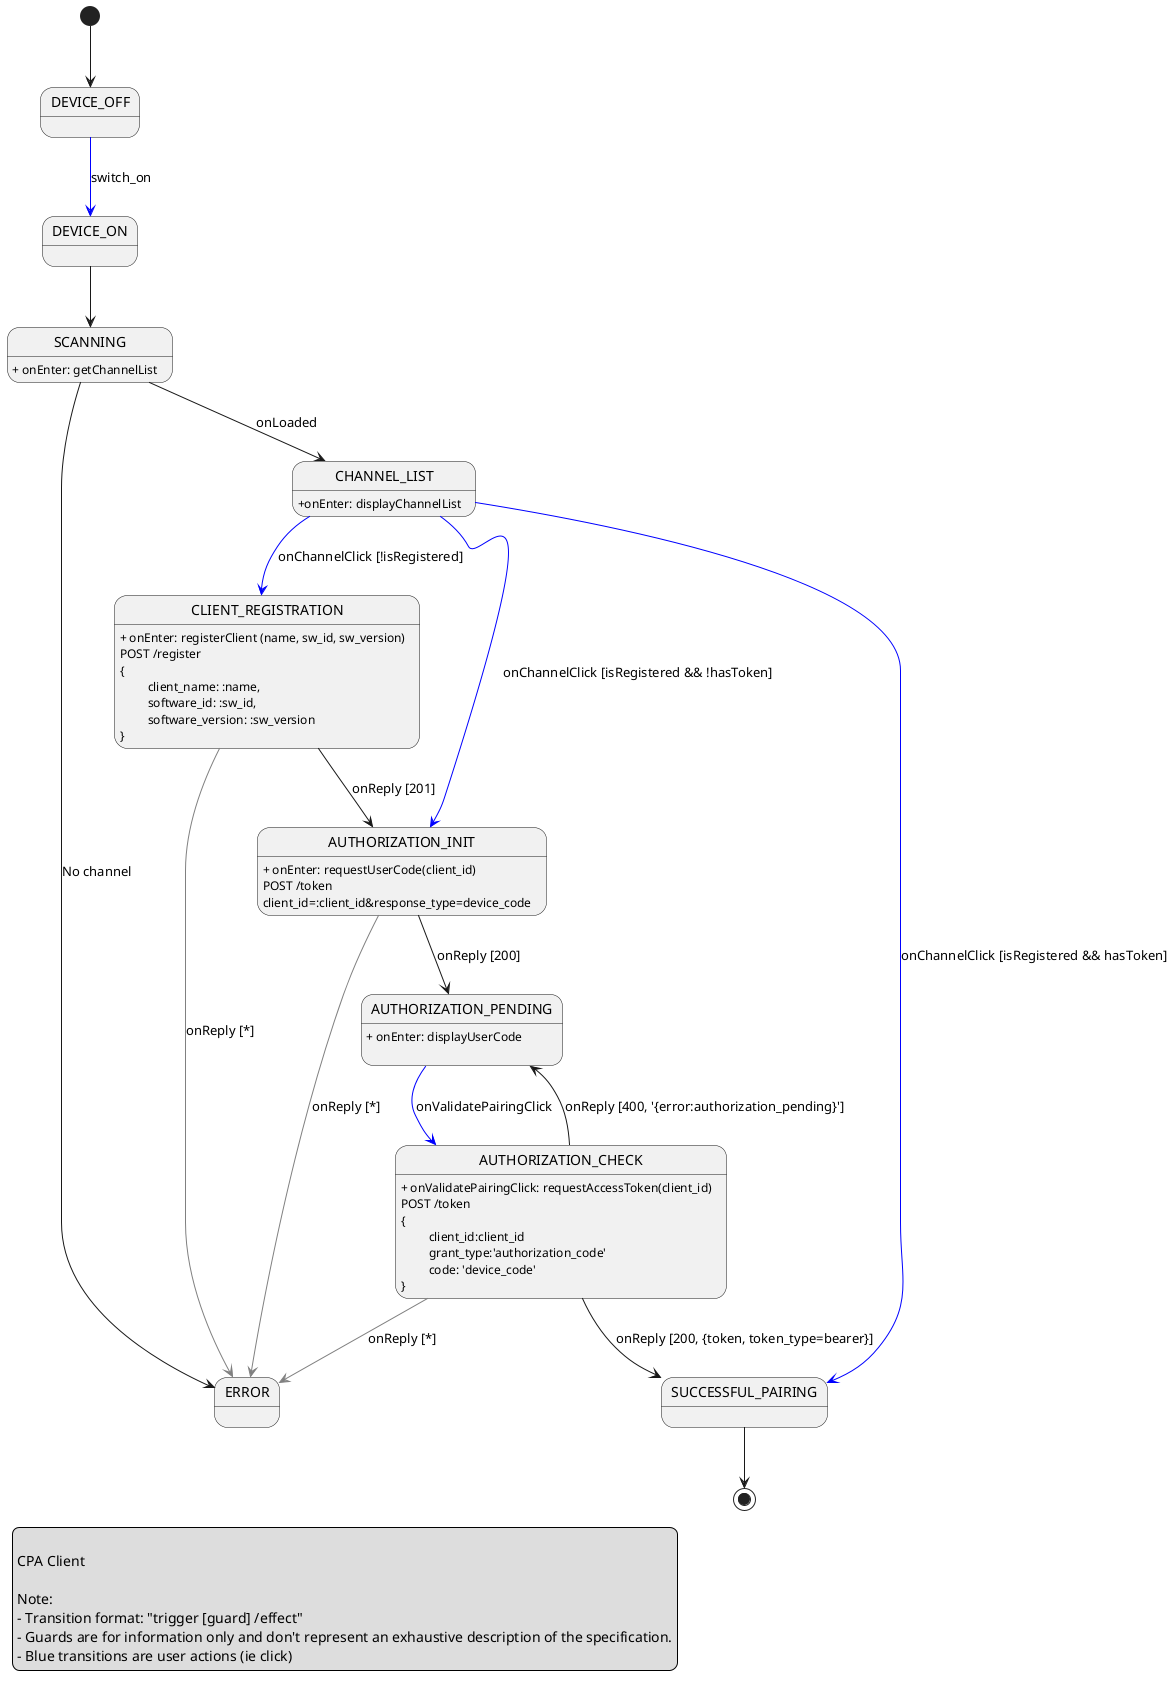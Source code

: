 @startuml


[*] --> DEVICE_OFF

'State declaration
state DEVICE_OFF
state SCANNING
state CHANNEL_LIST
state CLIENT_REGISTRATION
state AUTHORIZATION_INIT
state AUTHORIZATION_PENDING
state SUCCESSFUL_PAIRING
state ERROR


'State definition

SCANNING: + onEnter: getChannelList

CHANNEL_LIST: +onEnter: displayChannelList

CLIENT_REGISTRATION: + onEnter: registerClient (name, sw_id, sw_version)
CLIENT_REGISTRATION:  POST /register
CLIENT_REGISTRATION:  {
CLIENT_REGISTRATION:  \t client_name: :name,
CLIENT_REGISTRATION:  \t software_id: :sw_id,
CLIENT_REGISTRATION:  \t software_version: :sw_version
CLIENT_REGISTRATION:  }


AUTHORIZATION_INIT: + onEnter: requestUserCode(client_id)
AUTHORIZATION_INIT: POST /token
AUTHORIZATION_INIT: client_id=:client_id&response_type=device_code


AUTHORIZATION_PENDING: + onEnter: displayUserCode
AUTHORIZATION_PENDING:

AUTHORIZATION_CHECK: + onValidatePairingClick: requestAccessToken(client_id)
AUTHORIZATION_CHECK: POST /token
AUTHORIZATION_CHECK: {
AUTHORIZATION_CHECK: \t client_id:client_id
AUTHORIZATION_CHECK: \t grant_type:'authorization_code'
AUTHORIZATION_CHECK: \t code: 'device_code'
AUTHORIZATION_CHECK: }


'Transitions

DEVICE_OFF -[#blue]-> DEVICE_ON: switch_on
DEVICE_ON --> SCANNING

SCANNING --> CHANNEL_LIST: onLoaded
SCANNING -right-> ERROR: No channel

CHANNEL_LIST -[#blue]-> CLIENT_REGISTRATION: onChannelClick [!isRegistered]
CHANNEL_LIST -[#blue]-> AUTHORIZATION_INIT: onChannelClick [isRegistered && !hasToken]
CHANNEL_LIST -[#blue]-> SUCCESSFUL_PAIRING: onChannelClick [isRegistered && hasToken]

CLIENT_REGISTRATION --> AUTHORIZATION_INIT: onReply [201]
CLIENT_REGISTRATION -[#gray]-> ERROR: onReply [*]

AUTHORIZATION_INIT --> AUTHORIZATION_PENDING: onReply [200]
AUTHORIZATION_INIT -[#gray]-> ERROR: onReply [*]


AUTHORIZATION_PENDING -[#blue]-> AUTHORIZATION_CHECK: onValidatePairingClick

AUTHORIZATION_CHECK --> SUCCESSFUL_PAIRING: onReply [200, {token, token_type=bearer}]
AUTHORIZATION_CHECK --> AUTHORIZATION_PENDING: onReply [400, '{error:authorization_pending}']
AUTHORIZATION_CHECK -[#gray]-> ERROR: onReply [*]

SUCCESSFUL_PAIRING --> [*]


'Legend

legend left

CPA Client

Note:
- Transition format: "trigger [guard] /effect"
- Guards are for information only and don't represent an exhaustive description of the specification.
- Blue transitions are user actions (ie click)
endlegend



' note right of STATE: "transition: trigger[guard]/effect"

@enduml
